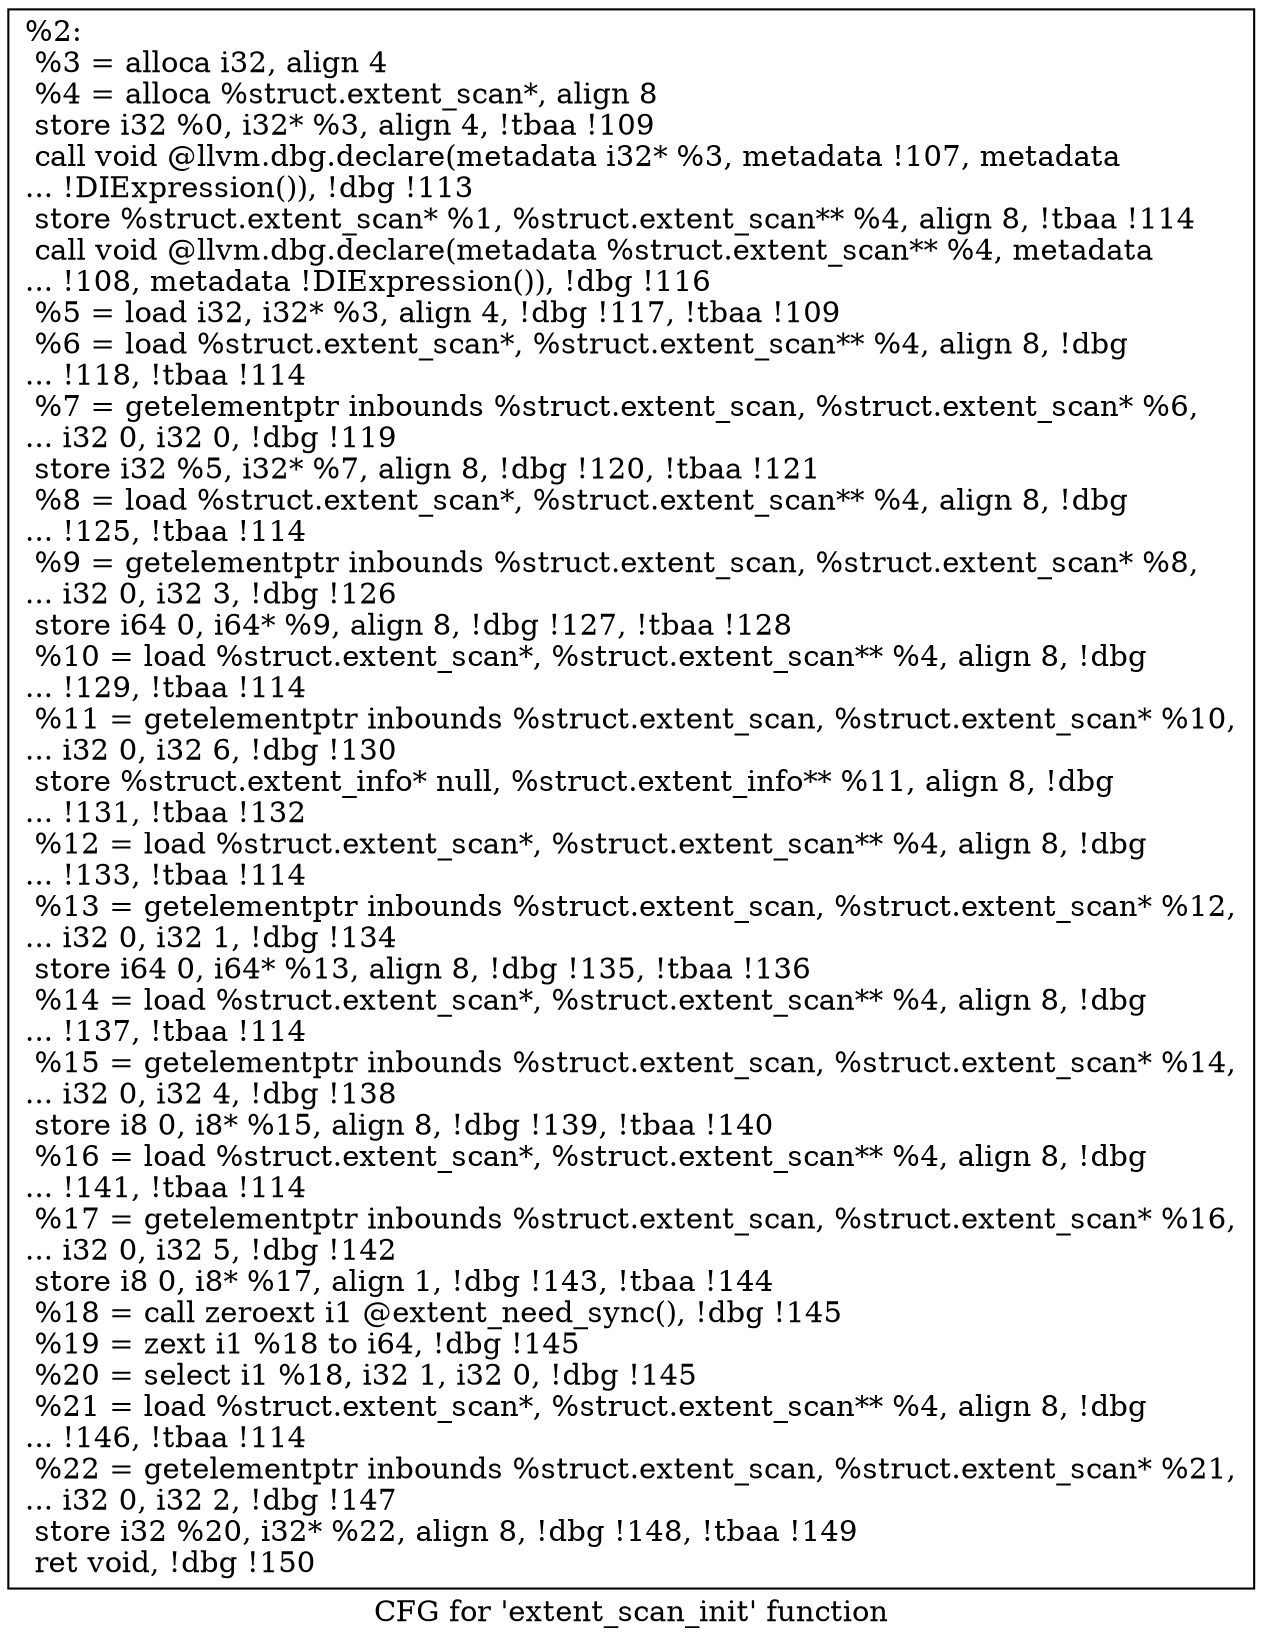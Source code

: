 digraph "CFG for 'extent_scan_init' function" {
	label="CFG for 'extent_scan_init' function";

	Node0x101af50 [shape=record,label="{%2:\l  %3 = alloca i32, align 4\l  %4 = alloca %struct.extent_scan*, align 8\l  store i32 %0, i32* %3, align 4, !tbaa !109\l  call void @llvm.dbg.declare(metadata i32* %3, metadata !107, metadata\l... !DIExpression()), !dbg !113\l  store %struct.extent_scan* %1, %struct.extent_scan** %4, align 8, !tbaa !114\l  call void @llvm.dbg.declare(metadata %struct.extent_scan** %4, metadata\l... !108, metadata !DIExpression()), !dbg !116\l  %5 = load i32, i32* %3, align 4, !dbg !117, !tbaa !109\l  %6 = load %struct.extent_scan*, %struct.extent_scan** %4, align 8, !dbg\l... !118, !tbaa !114\l  %7 = getelementptr inbounds %struct.extent_scan, %struct.extent_scan* %6,\l... i32 0, i32 0, !dbg !119\l  store i32 %5, i32* %7, align 8, !dbg !120, !tbaa !121\l  %8 = load %struct.extent_scan*, %struct.extent_scan** %4, align 8, !dbg\l... !125, !tbaa !114\l  %9 = getelementptr inbounds %struct.extent_scan, %struct.extent_scan* %8,\l... i32 0, i32 3, !dbg !126\l  store i64 0, i64* %9, align 8, !dbg !127, !tbaa !128\l  %10 = load %struct.extent_scan*, %struct.extent_scan** %4, align 8, !dbg\l... !129, !tbaa !114\l  %11 = getelementptr inbounds %struct.extent_scan, %struct.extent_scan* %10,\l... i32 0, i32 6, !dbg !130\l  store %struct.extent_info* null, %struct.extent_info** %11, align 8, !dbg\l... !131, !tbaa !132\l  %12 = load %struct.extent_scan*, %struct.extent_scan** %4, align 8, !dbg\l... !133, !tbaa !114\l  %13 = getelementptr inbounds %struct.extent_scan, %struct.extent_scan* %12,\l... i32 0, i32 1, !dbg !134\l  store i64 0, i64* %13, align 8, !dbg !135, !tbaa !136\l  %14 = load %struct.extent_scan*, %struct.extent_scan** %4, align 8, !dbg\l... !137, !tbaa !114\l  %15 = getelementptr inbounds %struct.extent_scan, %struct.extent_scan* %14,\l... i32 0, i32 4, !dbg !138\l  store i8 0, i8* %15, align 8, !dbg !139, !tbaa !140\l  %16 = load %struct.extent_scan*, %struct.extent_scan** %4, align 8, !dbg\l... !141, !tbaa !114\l  %17 = getelementptr inbounds %struct.extent_scan, %struct.extent_scan* %16,\l... i32 0, i32 5, !dbg !142\l  store i8 0, i8* %17, align 1, !dbg !143, !tbaa !144\l  %18 = call zeroext i1 @extent_need_sync(), !dbg !145\l  %19 = zext i1 %18 to i64, !dbg !145\l  %20 = select i1 %18, i32 1, i32 0, !dbg !145\l  %21 = load %struct.extent_scan*, %struct.extent_scan** %4, align 8, !dbg\l... !146, !tbaa !114\l  %22 = getelementptr inbounds %struct.extent_scan, %struct.extent_scan* %21,\l... i32 0, i32 2, !dbg !147\l  store i32 %20, i32* %22, align 8, !dbg !148, !tbaa !149\l  ret void, !dbg !150\l}"];
}
